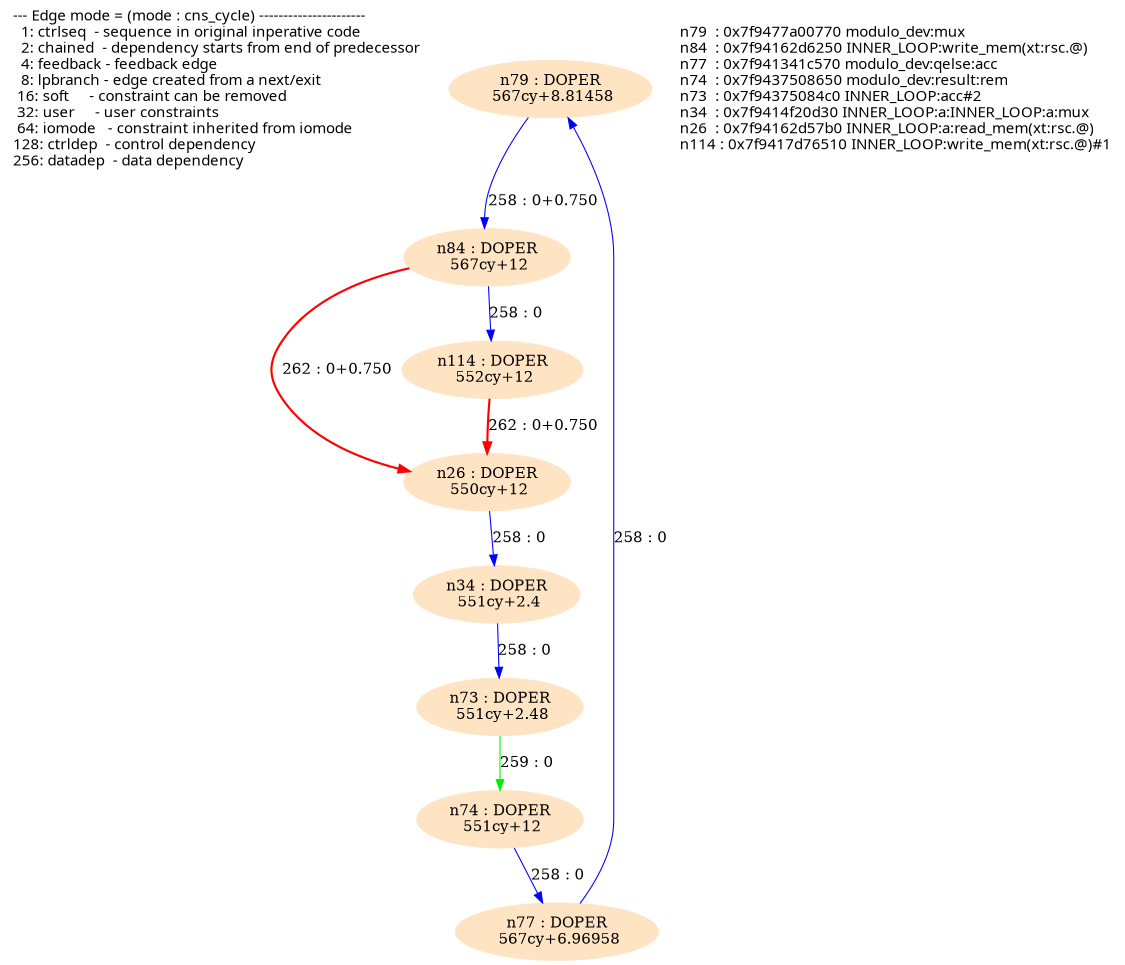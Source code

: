 digraph G {
  size="7.5,10"; center=true; ratio=auto;
  m1[fontname=Fixed,labeljust=left,label="--- Edge mode = (mode : cns_cycle) ----------------------\l  1: ctrlseq  - sequence in original inperative code     \l  2: chained  - dependency starts from end of predecessor\l  4: feedback - feedback edge                            \l  8: lpbranch - edge created from a next/exit            \l 16: soft     - constraint can be removed                \l 32: user     - user constraints                         \l 64: iomode   - constraint inherited from iomode         \l128: ctrldep  - control dependency                       \l256: datadep  - data dependency                          \l",shape=none];
  n79[label="n79 : DOPER\n 567cy+8.81458\n",shape=ellipse,style=filled,color=bisque];
  n84[label="n84 : DOPER\n 567cy+12\n",shape=ellipse,style=filled,color=bisque];
  n77[label="n77 : DOPER\n 567cy+6.96958\n",shape=ellipse,style=filled,color=bisque];
  n74[label="n74 : DOPER\n 551cy+12\n",shape=ellipse,style=filled,color=bisque];
  n73[label="n73 : DOPER\n 551cy+2.48\n",shape=ellipse,style=filled,color=bisque];
  n34[label="n34 : DOPER\n 551cy+2.4\n",shape=ellipse,style=filled,color=bisque];
  n26[label="n26 : DOPER\n 550cy+12\n",shape=ellipse,style=filled,color=bisque];
  n114[label="n114 : DOPER\n 552cy+12\n",shape=ellipse,style=filled,color=bisque];
  m2[fontname=Fixed,labeljust=left,label="n79  : 0x7f9477a00770 modulo_dev:mux\ln84  : 0x7f94162d6250 INNER_LOOP:write_mem(xt:rsc.@)\ln77  : 0x7f941341c570 modulo_dev:qelse:acc\ln74  : 0x7f9437508650 modulo_dev:result:rem\ln73  : 0x7f94375084c0 INNER_LOOP:acc#2\ln34  : 0x7f9414f20d30 INNER_LOOP:a:INNER_LOOP:a:mux\ln26  : 0x7f94162d57b0 INNER_LOOP:a:read_mem(xt:rsc.@)\ln114 : 0x7f9417d76510 INNER_LOOP:write_mem(xt:rsc.@)#1\l",shape=none];
  n79 -> n84[label="258 : 0+0.750",color=blue];
  n77 -> n79[label="258 : 0",color=blue];
  n74 -> n77[label="258 : 0",color=blue];
  n73 -> n74[label="259 : 0",color=green2];
  n34 -> n73[label="258 : 0",color=blue];
  n26 -> n34[label="258 : 0",color=blue];
  n114 -> n26[label="262 : 0+0.750",color=red, style=bold];
  n84 -> n114[label="258 : 0",color=blue];
  n84 -> n26[label="262 : 0+0.750",color=red, style=bold];
}

